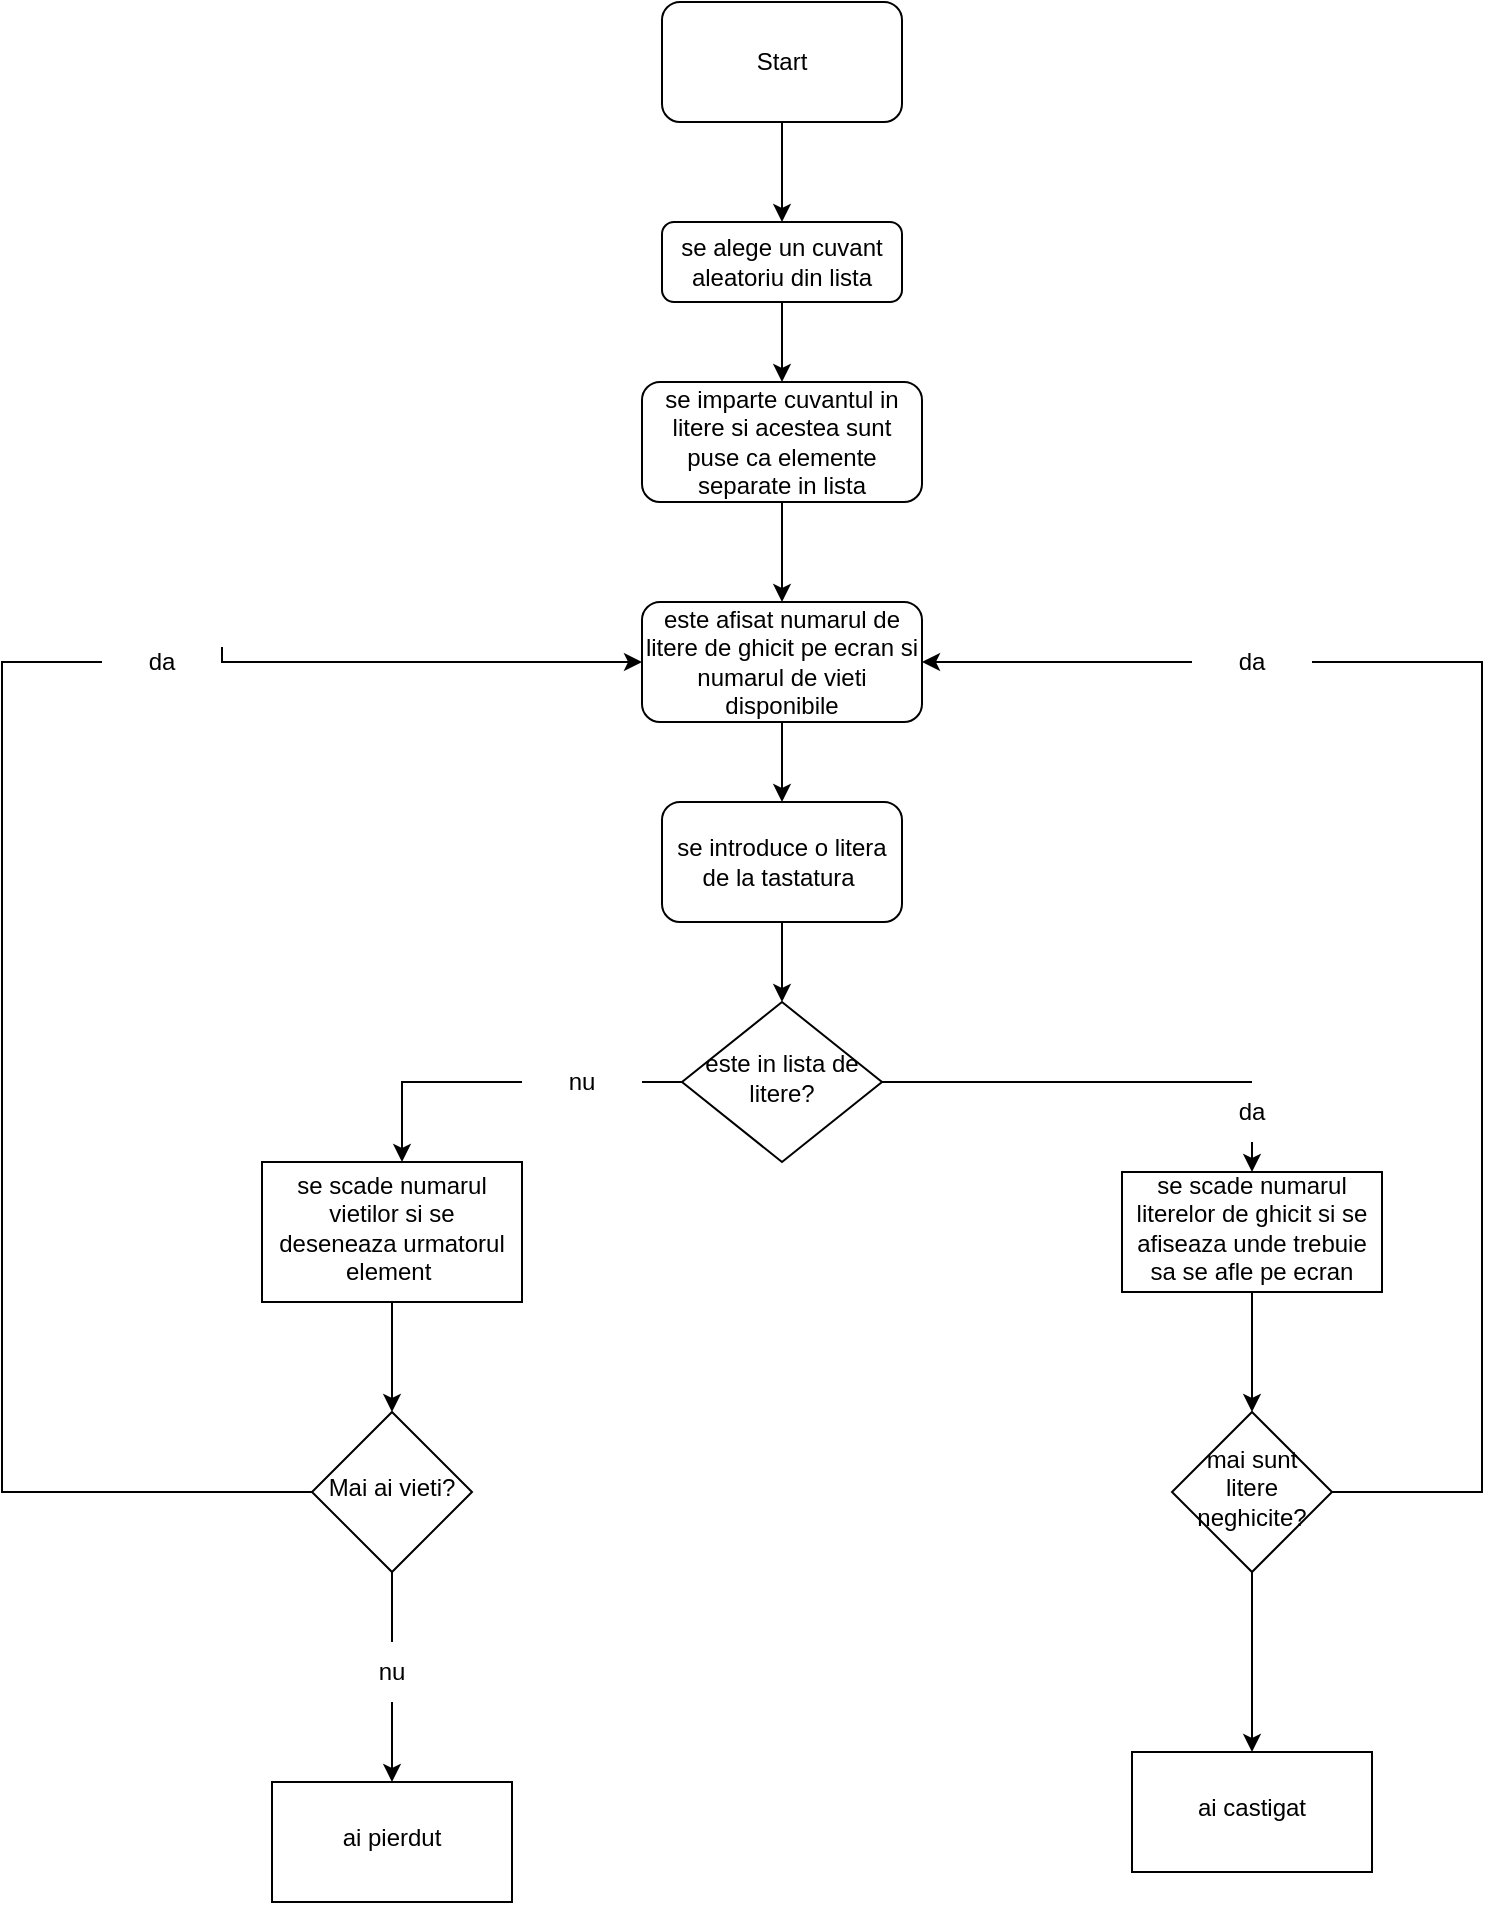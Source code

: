 <mxfile version="20.8.5" type="github">
  <diagram id="C5RBs43oDa-KdzZeNtuy" name="Page-1">
    <mxGraphModel dx="2062" dy="1860" grid="1" gridSize="10" guides="1" tooltips="1" connect="1" arrows="1" fold="1" page="1" pageScale="1" pageWidth="827" pageHeight="1169" math="0" shadow="0">
      <root>
        <mxCell id="WIyWlLk6GJQsqaUBKTNV-0" />
        <mxCell id="WIyWlLk6GJQsqaUBKTNV-1" parent="WIyWlLk6GJQsqaUBKTNV-0" />
        <mxCell id="ASdXPYL3L9GyblWGiS_Q-5" value="" style="edgeStyle=orthogonalEdgeStyle;rounded=0;orthogonalLoop=1;jettySize=auto;html=1;" edge="1" parent="WIyWlLk6GJQsqaUBKTNV-1" source="WIyWlLk6GJQsqaUBKTNV-3" target="ASdXPYL3L9GyblWGiS_Q-0">
          <mxGeometry relative="1" as="geometry" />
        </mxCell>
        <mxCell id="WIyWlLk6GJQsqaUBKTNV-3" value="se alege un cuvant aleatoriu din lista" style="rounded=1;whiteSpace=wrap;html=1;fontSize=12;glass=0;strokeWidth=1;shadow=0;" parent="WIyWlLk6GJQsqaUBKTNV-1" vertex="1">
          <mxGeometry x="160" y="20" width="120" height="40" as="geometry" />
        </mxCell>
        <mxCell id="ASdXPYL3L9GyblWGiS_Q-28" value="" style="edgeStyle=orthogonalEdgeStyle;rounded=0;orthogonalLoop=1;jettySize=auto;html=1;startArrow=none;" edge="1" parent="WIyWlLk6GJQsqaUBKTNV-1" source="ASdXPYL3L9GyblWGiS_Q-29" target="ASdXPYL3L9GyblWGiS_Q-27">
          <mxGeometry relative="1" as="geometry">
            <Array as="points">
              <mxPoint x="30" y="450" />
            </Array>
          </mxGeometry>
        </mxCell>
        <mxCell id="ASdXPYL3L9GyblWGiS_Q-74" style="edgeStyle=orthogonalEdgeStyle;rounded=0;orthogonalLoop=1;jettySize=auto;html=1;entryX=0.5;entryY=0;entryDx=0;entryDy=0;startArrow=none;" edge="1" parent="WIyWlLk6GJQsqaUBKTNV-1" source="ASdXPYL3L9GyblWGiS_Q-67" target="ASdXPYL3L9GyblWGiS_Q-9">
          <mxGeometry relative="1" as="geometry">
            <Array as="points">
              <mxPoint x="455" y="450" />
            </Array>
          </mxGeometry>
        </mxCell>
        <mxCell id="WIyWlLk6GJQsqaUBKTNV-6" value="este in lista de litere?" style="rhombus;whiteSpace=wrap;html=1;shadow=0;fontFamily=Helvetica;fontSize=12;align=center;strokeWidth=1;spacing=6;spacingTop=-4;" parent="WIyWlLk6GJQsqaUBKTNV-1" vertex="1">
          <mxGeometry x="170" y="410" width="100" height="80" as="geometry" />
        </mxCell>
        <mxCell id="ASdXPYL3L9GyblWGiS_Q-6" value="" style="edgeStyle=orthogonalEdgeStyle;rounded=0;orthogonalLoop=1;jettySize=auto;html=1;" edge="1" parent="WIyWlLk6GJQsqaUBKTNV-1" source="ASdXPYL3L9GyblWGiS_Q-0" target="ASdXPYL3L9GyblWGiS_Q-3">
          <mxGeometry relative="1" as="geometry" />
        </mxCell>
        <mxCell id="ASdXPYL3L9GyblWGiS_Q-0" value="se imparte cuvantul in litere si acestea sunt puse ca elemente separate in lista" style="rounded=1;whiteSpace=wrap;html=1;fontSize=12;glass=0;strokeWidth=1;shadow=0;" vertex="1" parent="WIyWlLk6GJQsqaUBKTNV-1">
          <mxGeometry x="150" y="100" width="140" height="60" as="geometry" />
        </mxCell>
        <mxCell id="ASdXPYL3L9GyblWGiS_Q-13" value="" style="edgeStyle=orthogonalEdgeStyle;rounded=0;orthogonalLoop=1;jettySize=auto;html=1;" edge="1" parent="WIyWlLk6GJQsqaUBKTNV-1" source="ASdXPYL3L9GyblWGiS_Q-3" target="ASdXPYL3L9GyblWGiS_Q-12">
          <mxGeometry relative="1" as="geometry" />
        </mxCell>
        <mxCell id="ASdXPYL3L9GyblWGiS_Q-3" value="este afisat numarul de litere de ghicit pe ecran si numarul de vieti disponibile" style="rounded=1;whiteSpace=wrap;html=1;fontSize=12;glass=0;strokeWidth=1;shadow=0;" vertex="1" parent="WIyWlLk6GJQsqaUBKTNV-1">
          <mxGeometry x="150" y="210" width="140" height="60" as="geometry" />
        </mxCell>
        <mxCell id="ASdXPYL3L9GyblWGiS_Q-92" style="edgeStyle=orthogonalEdgeStyle;rounded=0;orthogonalLoop=1;jettySize=auto;html=1;entryX=0.5;entryY=0;entryDx=0;entryDy=0;" edge="1" parent="WIyWlLk6GJQsqaUBKTNV-1" source="ASdXPYL3L9GyblWGiS_Q-9" target="ASdXPYL3L9GyblWGiS_Q-20">
          <mxGeometry relative="1" as="geometry" />
        </mxCell>
        <mxCell id="ASdXPYL3L9GyblWGiS_Q-9" value="se scade numarul literelor de ghicit si se afiseaza unde trebuie sa se afle pe ecran" style="whiteSpace=wrap;html=1;shadow=0;strokeWidth=1;spacing=6;spacingTop=-4;" vertex="1" parent="WIyWlLk6GJQsqaUBKTNV-1">
          <mxGeometry x="390" y="495" width="130" height="60" as="geometry" />
        </mxCell>
        <mxCell id="ASdXPYL3L9GyblWGiS_Q-14" value="" style="edgeStyle=orthogonalEdgeStyle;rounded=0;orthogonalLoop=1;jettySize=auto;html=1;" edge="1" parent="WIyWlLk6GJQsqaUBKTNV-1" source="ASdXPYL3L9GyblWGiS_Q-12" target="WIyWlLk6GJQsqaUBKTNV-6">
          <mxGeometry relative="1" as="geometry" />
        </mxCell>
        <mxCell id="ASdXPYL3L9GyblWGiS_Q-12" value="se introduce o litera de la tastatura&amp;nbsp;" style="whiteSpace=wrap;html=1;rounded=1;glass=0;strokeWidth=1;shadow=0;" vertex="1" parent="WIyWlLk6GJQsqaUBKTNV-1">
          <mxGeometry x="160" y="310" width="120" height="60" as="geometry" />
        </mxCell>
        <mxCell id="ASdXPYL3L9GyblWGiS_Q-99" value="" style="edgeStyle=orthogonalEdgeStyle;rounded=0;orthogonalLoop=1;jettySize=auto;html=1;" edge="1" parent="WIyWlLk6GJQsqaUBKTNV-1" source="ASdXPYL3L9GyblWGiS_Q-20" target="ASdXPYL3L9GyblWGiS_Q-98">
          <mxGeometry relative="1" as="geometry" />
        </mxCell>
        <mxCell id="ASdXPYL3L9GyblWGiS_Q-20" value="mai sunt litere neghicite?" style="rhombus;whiteSpace=wrap;html=1;shadow=0;strokeWidth=1;spacing=6;spacingTop=-4;" vertex="1" parent="WIyWlLk6GJQsqaUBKTNV-1">
          <mxGeometry x="415" y="615" width="80" height="80" as="geometry" />
        </mxCell>
        <mxCell id="ASdXPYL3L9GyblWGiS_Q-83" style="edgeStyle=orthogonalEdgeStyle;rounded=0;orthogonalLoop=1;jettySize=auto;html=1;entryX=0.5;entryY=0;entryDx=0;entryDy=0;" edge="1" parent="WIyWlLk6GJQsqaUBKTNV-1" source="ASdXPYL3L9GyblWGiS_Q-27" target="ASdXPYL3L9GyblWGiS_Q-81">
          <mxGeometry relative="1" as="geometry" />
        </mxCell>
        <mxCell id="ASdXPYL3L9GyblWGiS_Q-27" value="se scade numarul vietilor si se deseneaza urmatorul element&amp;nbsp;" style="whiteSpace=wrap;html=1;shadow=0;strokeWidth=1;spacing=6;spacingTop=-4;" vertex="1" parent="WIyWlLk6GJQsqaUBKTNV-1">
          <mxGeometry x="-40" y="490" width="130" height="70" as="geometry" />
        </mxCell>
        <mxCell id="ASdXPYL3L9GyblWGiS_Q-70" style="edgeStyle=orthogonalEdgeStyle;rounded=0;orthogonalLoop=1;jettySize=auto;html=1;entryX=1;entryY=0.5;entryDx=0;entryDy=0;startArrow=none;" edge="1" parent="WIyWlLk6GJQsqaUBKTNV-1" source="ASdXPYL3L9GyblWGiS_Q-72" target="ASdXPYL3L9GyblWGiS_Q-3">
          <mxGeometry relative="1" as="geometry">
            <Array as="points" />
          </mxGeometry>
        </mxCell>
        <mxCell id="ASdXPYL3L9GyblWGiS_Q-59" value="ai pierdut" style="whiteSpace=wrap;html=1;shadow=0;strokeWidth=1;spacing=6;spacingTop=-4;" vertex="1" parent="WIyWlLk6GJQsqaUBKTNV-1">
          <mxGeometry x="-35" y="800" width="120" height="60" as="geometry" />
        </mxCell>
        <mxCell id="ASdXPYL3L9GyblWGiS_Q-65" value="" style="edgeStyle=orthogonalEdgeStyle;rounded=0;orthogonalLoop=1;jettySize=auto;html=1;endArrow=none;" edge="1" parent="WIyWlLk6GJQsqaUBKTNV-1" source="WIyWlLk6GJQsqaUBKTNV-6" target="ASdXPYL3L9GyblWGiS_Q-29">
          <mxGeometry relative="1" as="geometry">
            <mxPoint x="170" y="450" as="sourcePoint" />
            <mxPoint x="30" y="490" as="targetPoint" />
            <Array as="points" />
          </mxGeometry>
        </mxCell>
        <mxCell id="ASdXPYL3L9GyblWGiS_Q-29" value="nu" style="text;html=1;strokeColor=none;fillColor=none;align=center;verticalAlign=middle;whiteSpace=wrap;rounded=0;" vertex="1" parent="WIyWlLk6GJQsqaUBKTNV-1">
          <mxGeometry x="90" y="435" width="60" height="30" as="geometry" />
        </mxCell>
        <mxCell id="ASdXPYL3L9GyblWGiS_Q-73" value="" style="edgeStyle=orthogonalEdgeStyle;rounded=0;orthogonalLoop=1;jettySize=auto;html=1;entryX=1;entryY=0.5;entryDx=0;entryDy=0;endArrow=none;" edge="1" parent="WIyWlLk6GJQsqaUBKTNV-1" target="ASdXPYL3L9GyblWGiS_Q-72">
          <mxGeometry relative="1" as="geometry">
            <mxPoint x="570" y="590" as="sourcePoint" />
            <mxPoint x="290" y="240" as="targetPoint" />
            <Array as="points">
              <mxPoint x="570" y="240" />
            </Array>
          </mxGeometry>
        </mxCell>
        <mxCell id="ASdXPYL3L9GyblWGiS_Q-72" value="da" style="text;html=1;strokeColor=none;fillColor=none;align=center;verticalAlign=middle;whiteSpace=wrap;rounded=0;" vertex="1" parent="WIyWlLk6GJQsqaUBKTNV-1">
          <mxGeometry x="425" y="225" width="60" height="30" as="geometry" />
        </mxCell>
        <mxCell id="ASdXPYL3L9GyblWGiS_Q-75" value="" style="edgeStyle=orthogonalEdgeStyle;rounded=0;orthogonalLoop=1;jettySize=auto;html=1;entryX=0.5;entryY=0;entryDx=0;entryDy=0;endArrow=none;" edge="1" parent="WIyWlLk6GJQsqaUBKTNV-1" source="WIyWlLk6GJQsqaUBKTNV-6" target="ASdXPYL3L9GyblWGiS_Q-67">
          <mxGeometry relative="1" as="geometry">
            <mxPoint x="270" y="450" as="sourcePoint" />
            <mxPoint x="455" y="495" as="targetPoint" />
            <Array as="points">
              <mxPoint x="455" y="450" />
            </Array>
          </mxGeometry>
        </mxCell>
        <mxCell id="ASdXPYL3L9GyblWGiS_Q-67" value="da" style="text;html=1;strokeColor=none;fillColor=none;align=center;verticalAlign=middle;whiteSpace=wrap;rounded=0;" vertex="1" parent="WIyWlLk6GJQsqaUBKTNV-1">
          <mxGeometry x="425" y="450" width="60" height="30" as="geometry" />
        </mxCell>
        <mxCell id="ASdXPYL3L9GyblWGiS_Q-96" style="edgeStyle=orthogonalEdgeStyle;rounded=0;orthogonalLoop=1;jettySize=auto;html=1;startArrow=none;" edge="1" parent="WIyWlLk6GJQsqaUBKTNV-1" source="ASdXPYL3L9GyblWGiS_Q-62" target="ASdXPYL3L9GyblWGiS_Q-59">
          <mxGeometry relative="1" as="geometry" />
        </mxCell>
        <mxCell id="ASdXPYL3L9GyblWGiS_Q-102" style="edgeStyle=orthogonalEdgeStyle;rounded=0;orthogonalLoop=1;jettySize=auto;html=1;entryX=0;entryY=0.5;entryDx=0;entryDy=0;startArrow=none;exitX=1;exitY=0.25;exitDx=0;exitDy=0;" edge="1" parent="WIyWlLk6GJQsqaUBKTNV-1" source="ASdXPYL3L9GyblWGiS_Q-103" target="ASdXPYL3L9GyblWGiS_Q-3">
          <mxGeometry relative="1" as="geometry">
            <mxPoint x="-120" y="250" as="targetPoint" />
            <mxPoint x="-60" y="230" as="sourcePoint" />
            <Array as="points">
              <mxPoint x="-60" y="240" />
            </Array>
          </mxGeometry>
        </mxCell>
        <mxCell id="ASdXPYL3L9GyblWGiS_Q-81" value="Mai ai vieti?" style="rhombus;whiteSpace=wrap;html=1;shadow=0;strokeWidth=1;spacing=6;spacingTop=-4;" vertex="1" parent="WIyWlLk6GJQsqaUBKTNV-1">
          <mxGeometry x="-15" y="615" width="80" height="80" as="geometry" />
        </mxCell>
        <mxCell id="ASdXPYL3L9GyblWGiS_Q-97" value="" style="edgeStyle=orthogonalEdgeStyle;rounded=0;orthogonalLoop=1;jettySize=auto;html=1;endArrow=none;" edge="1" parent="WIyWlLk6GJQsqaUBKTNV-1" source="ASdXPYL3L9GyblWGiS_Q-81" target="ASdXPYL3L9GyblWGiS_Q-62">
          <mxGeometry relative="1" as="geometry">
            <mxPoint x="25" y="695" as="sourcePoint" />
            <mxPoint x="25" y="760" as="targetPoint" />
          </mxGeometry>
        </mxCell>
        <mxCell id="ASdXPYL3L9GyblWGiS_Q-62" value="nu" style="text;html=1;strokeColor=none;fillColor=none;align=center;verticalAlign=middle;whiteSpace=wrap;rounded=0;" vertex="1" parent="WIyWlLk6GJQsqaUBKTNV-1">
          <mxGeometry x="-5" y="730" width="60" height="30" as="geometry" />
        </mxCell>
        <mxCell id="ASdXPYL3L9GyblWGiS_Q-98" value="ai castigat" style="whiteSpace=wrap;html=1;shadow=0;strokeWidth=1;spacing=6;spacingTop=-4;" vertex="1" parent="WIyWlLk6GJQsqaUBKTNV-1">
          <mxGeometry x="395" y="785" width="120" height="60" as="geometry" />
        </mxCell>
        <mxCell id="ASdXPYL3L9GyblWGiS_Q-100" value="" style="edgeStyle=orthogonalEdgeStyle;rounded=0;orthogonalLoop=1;jettySize=auto;html=1;entryX=1;entryY=0.5;entryDx=0;entryDy=0;endArrow=none;exitX=1;exitY=0.5;exitDx=0;exitDy=0;" edge="1" parent="WIyWlLk6GJQsqaUBKTNV-1" source="ASdXPYL3L9GyblWGiS_Q-20" target="ASdXPYL3L9GyblWGiS_Q-72">
          <mxGeometry relative="1" as="geometry">
            <mxPoint x="570" y="590" as="sourcePoint" />
            <mxPoint x="290" y="240" as="targetPoint" />
            <Array as="points">
              <mxPoint x="570" y="655" />
              <mxPoint x="570" y="240" />
            </Array>
          </mxGeometry>
        </mxCell>
        <mxCell id="ASdXPYL3L9GyblWGiS_Q-106" value="" style="edgeStyle=orthogonalEdgeStyle;rounded=0;orthogonalLoop=1;jettySize=auto;html=1;entryX=0;entryY=0.5;entryDx=0;entryDy=0;endArrow=none;" edge="1" parent="WIyWlLk6GJQsqaUBKTNV-1" source="ASdXPYL3L9GyblWGiS_Q-81" target="ASdXPYL3L9GyblWGiS_Q-103">
          <mxGeometry relative="1" as="geometry">
            <mxPoint x="150" y="240" as="targetPoint" />
            <mxPoint x="-15" y="655" as="sourcePoint" />
            <Array as="points">
              <mxPoint x="-170" y="655" />
              <mxPoint x="-170" y="240" />
            </Array>
          </mxGeometry>
        </mxCell>
        <mxCell id="ASdXPYL3L9GyblWGiS_Q-103" value="da" style="text;html=1;strokeColor=none;fillColor=none;align=center;verticalAlign=middle;whiteSpace=wrap;rounded=0;" vertex="1" parent="WIyWlLk6GJQsqaUBKTNV-1">
          <mxGeometry x="-120" y="225" width="60" height="30" as="geometry" />
        </mxCell>
        <mxCell id="ASdXPYL3L9GyblWGiS_Q-108" style="edgeStyle=orthogonalEdgeStyle;rounded=0;orthogonalLoop=1;jettySize=auto;html=1;entryX=0.5;entryY=0;entryDx=0;entryDy=0;" edge="1" parent="WIyWlLk6GJQsqaUBKTNV-1" source="ASdXPYL3L9GyblWGiS_Q-107" target="WIyWlLk6GJQsqaUBKTNV-3">
          <mxGeometry relative="1" as="geometry" />
        </mxCell>
        <mxCell id="ASdXPYL3L9GyblWGiS_Q-107" value="Start" style="rounded=1;whiteSpace=wrap;html=1;" vertex="1" parent="WIyWlLk6GJQsqaUBKTNV-1">
          <mxGeometry x="160" y="-90" width="120" height="60" as="geometry" />
        </mxCell>
      </root>
    </mxGraphModel>
  </diagram>
</mxfile>
